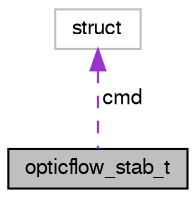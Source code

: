 digraph "opticflow_stab_t"
{
  edge [fontname="FreeSans",fontsize="10",labelfontname="FreeSans",labelfontsize="10"];
  node [fontname="FreeSans",fontsize="10",shape=record];
  Node1 [label="opticflow_stab_t",height=0.2,width=0.4,color="black", fillcolor="grey75", style="filled", fontcolor="black"];
  Node2 -> Node1 [dir="back",color="darkorchid3",fontsize="10",style="dashed",label=" cmd" ,fontname="FreeSans"];
  Node2 [label="struct",height=0.2,width=0.4,color="grey75", fillcolor="white", style="filled"];
}
